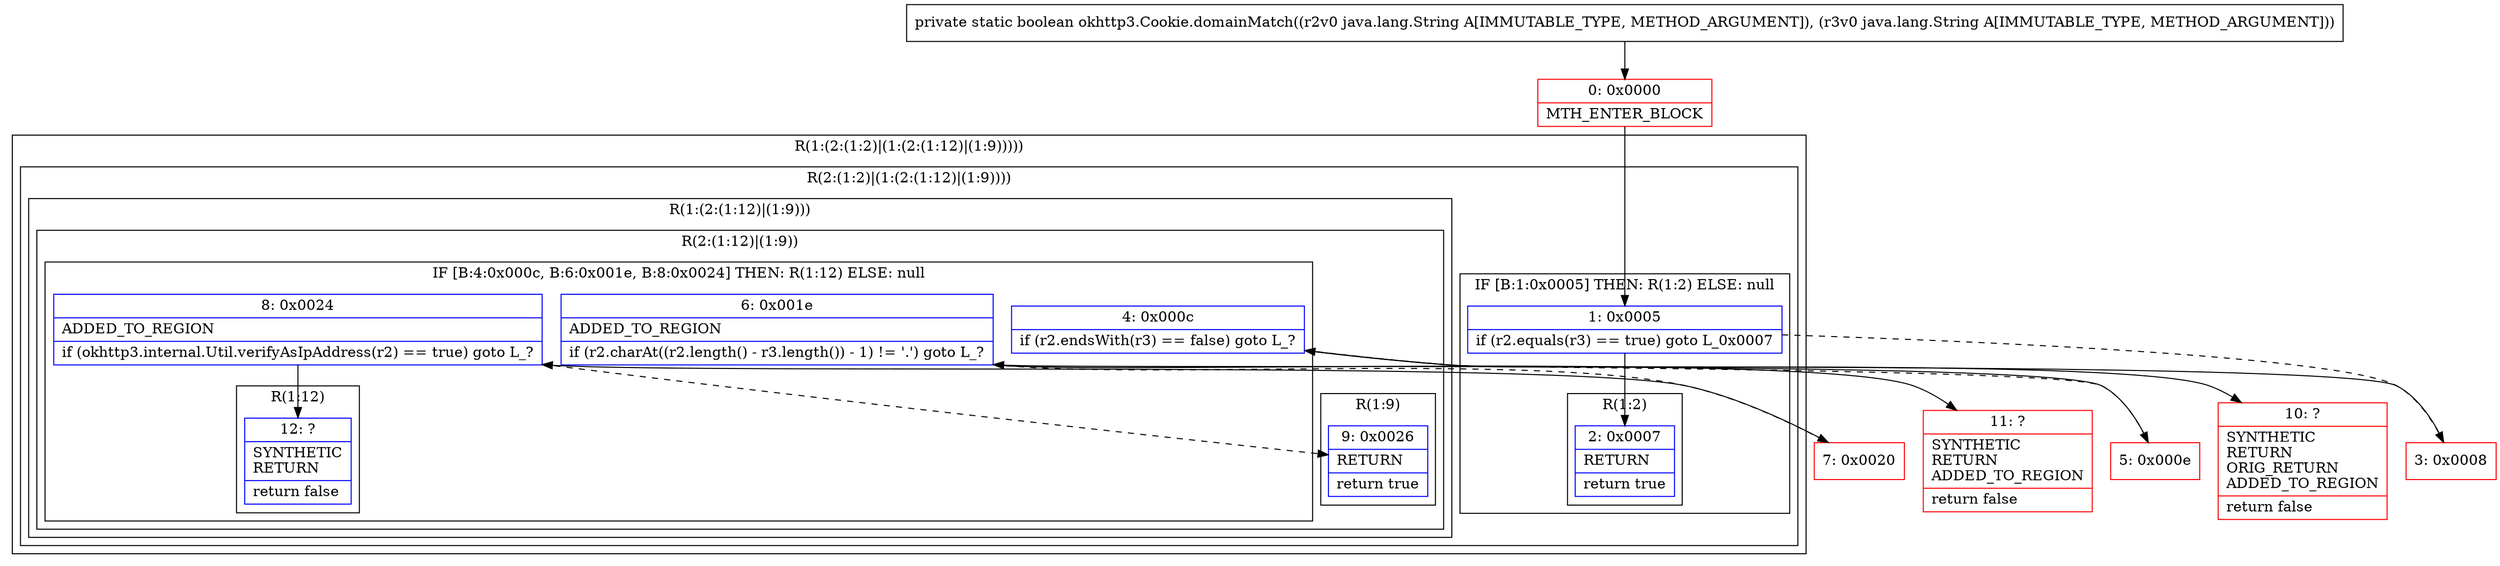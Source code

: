 digraph "CFG forokhttp3.Cookie.domainMatch(Ljava\/lang\/String;Ljava\/lang\/String;)Z" {
subgraph cluster_Region_65323369 {
label = "R(1:(2:(1:2)|(1:(2:(1:12)|(1:9)))))";
node [shape=record,color=blue];
subgraph cluster_Region_1529857437 {
label = "R(2:(1:2)|(1:(2:(1:12)|(1:9))))";
node [shape=record,color=blue];
subgraph cluster_IfRegion_1167300576 {
label = "IF [B:1:0x0005] THEN: R(1:2) ELSE: null";
node [shape=record,color=blue];
Node_1 [shape=record,label="{1\:\ 0x0005|if (r2.equals(r3) == true) goto L_0x0007\l}"];
subgraph cluster_Region_1401794113 {
label = "R(1:2)";
node [shape=record,color=blue];
Node_2 [shape=record,label="{2\:\ 0x0007|RETURN\l|return true\l}"];
}
}
subgraph cluster_Region_1984418512 {
label = "R(1:(2:(1:12)|(1:9)))";
node [shape=record,color=blue];
subgraph cluster_Region_1398923944 {
label = "R(2:(1:12)|(1:9))";
node [shape=record,color=blue];
subgraph cluster_IfRegion_177488819 {
label = "IF [B:4:0x000c, B:6:0x001e, B:8:0x0024] THEN: R(1:12) ELSE: null";
node [shape=record,color=blue];
Node_4 [shape=record,label="{4\:\ 0x000c|if (r2.endsWith(r3) == false) goto L_?\l}"];
Node_6 [shape=record,label="{6\:\ 0x001e|ADDED_TO_REGION\l|if (r2.charAt((r2.length() \- r3.length()) \- 1) != '.') goto L_?\l}"];
Node_8 [shape=record,label="{8\:\ 0x0024|ADDED_TO_REGION\l|if (okhttp3.internal.Util.verifyAsIpAddress(r2) == true) goto L_?\l}"];
subgraph cluster_Region_886381318 {
label = "R(1:12)";
node [shape=record,color=blue];
Node_12 [shape=record,label="{12\:\ ?|SYNTHETIC\lRETURN\l|return false\l}"];
}
}
subgraph cluster_Region_2093780510 {
label = "R(1:9)";
node [shape=record,color=blue];
Node_9 [shape=record,label="{9\:\ 0x0026|RETURN\l|return true\l}"];
}
}
}
}
}
Node_0 [shape=record,color=red,label="{0\:\ 0x0000|MTH_ENTER_BLOCK\l}"];
Node_3 [shape=record,color=red,label="{3\:\ 0x0008}"];
Node_5 [shape=record,color=red,label="{5\:\ 0x000e}"];
Node_7 [shape=record,color=red,label="{7\:\ 0x0020}"];
Node_10 [shape=record,color=red,label="{10\:\ ?|SYNTHETIC\lRETURN\lORIG_RETURN\lADDED_TO_REGION\l|return false\l}"];
Node_11 [shape=record,color=red,label="{11\:\ ?|SYNTHETIC\lRETURN\lADDED_TO_REGION\l|return false\l}"];
MethodNode[shape=record,label="{private static boolean okhttp3.Cookie.domainMatch((r2v0 java.lang.String A[IMMUTABLE_TYPE, METHOD_ARGUMENT]), (r3v0 java.lang.String A[IMMUTABLE_TYPE, METHOD_ARGUMENT])) }"];
MethodNode -> Node_0;
Node_1 -> Node_2;
Node_1 -> Node_3[style=dashed];
Node_4 -> Node_5[style=dashed];
Node_4 -> Node_10;
Node_6 -> Node_7[style=dashed];
Node_6 -> Node_11;
Node_8 -> Node_9[style=dashed];
Node_8 -> Node_12;
Node_0 -> Node_1;
Node_3 -> Node_4;
Node_5 -> Node_6;
Node_7 -> Node_8;
}

